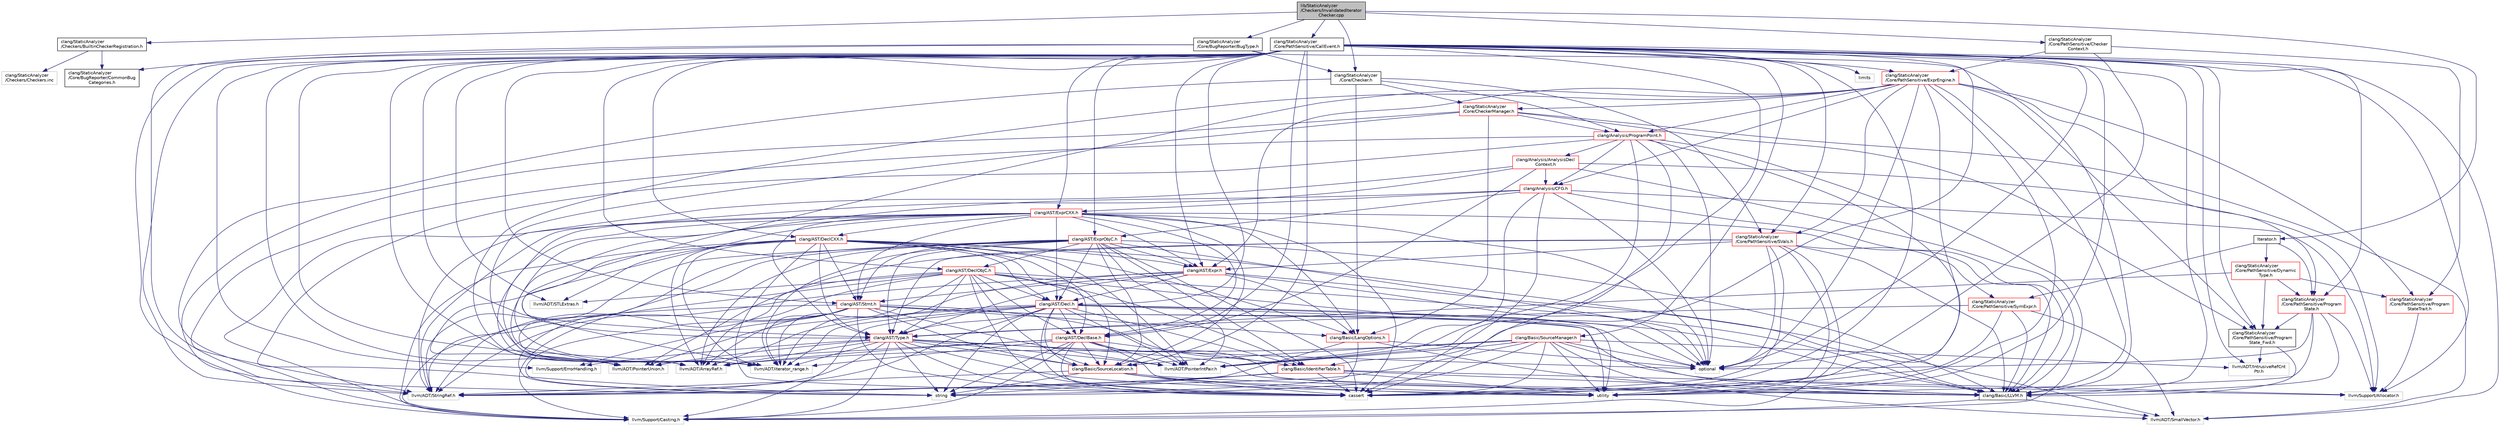 digraph "lib/StaticAnalyzer/Checkers/InvalidatedIteratorChecker.cpp"
{
 // LATEX_PDF_SIZE
  bgcolor="transparent";
  edge [fontname="Helvetica",fontsize="10",labelfontname="Helvetica",labelfontsize="10"];
  node [fontname="Helvetica",fontsize="10",shape=record];
  Node1 [label="lib/StaticAnalyzer\l/Checkers/InvalidatedIterator\lChecker.cpp",height=0.2,width=0.4,color="black", fillcolor="grey75", style="filled", fontcolor="black",tooltip=" "];
  Node1 -> Node2 [color="midnightblue",fontsize="10",style="solid",fontname="Helvetica"];
  Node2 [label="clang/StaticAnalyzer\l/Checkers/BuiltinCheckerRegistration.h",height=0.2,width=0.4,color="black",URL="$BuiltinCheckerRegistration_8h.html",tooltip=" "];
  Node2 -> Node3 [color="midnightblue",fontsize="10",style="solid",fontname="Helvetica"];
  Node3 [label="clang/StaticAnalyzer\l/Core/BugReporter/CommonBug\lCategories.h",height=0.2,width=0.4,color="black",URL="$CommonBugCategories_8h.html",tooltip=" "];
  Node2 -> Node4 [color="midnightblue",fontsize="10",style="solid",fontname="Helvetica"];
  Node4 [label="clang/StaticAnalyzer\l/Checkers/Checkers.inc",height=0.2,width=0.4,color="grey75",tooltip=" "];
  Node1 -> Node5 [color="midnightblue",fontsize="10",style="solid",fontname="Helvetica"];
  Node5 [label="clang/StaticAnalyzer\l/Core/BugReporter/BugType.h",height=0.2,width=0.4,color="black",URL="$BugType_8h.html",tooltip=" "];
  Node5 -> Node6 [color="midnightblue",fontsize="10",style="solid",fontname="Helvetica"];
  Node6 [label="clang/Basic/LLVM.h",height=0.2,width=0.4,color="black",URL="$LLVM_8h.html",tooltip=" "];
  Node6 -> Node7 [color="midnightblue",fontsize="10",style="solid",fontname="Helvetica"];
  Node7 [label="llvm/Support/Casting.h",height=0.2,width=0.4,color="grey75",tooltip=" "];
  Node6 -> Node8 [color="midnightblue",fontsize="10",style="solid",fontname="Helvetica"];
  Node8 [label="llvm/ADT/SmallVector.h",height=0.2,width=0.4,color="grey75",tooltip=" "];
  Node5 -> Node3 [color="midnightblue",fontsize="10",style="solid",fontname="Helvetica"];
  Node5 -> Node9 [color="midnightblue",fontsize="10",style="solid",fontname="Helvetica"];
  Node9 [label="clang/StaticAnalyzer\l/Core/Checker.h",height=0.2,width=0.4,color="black",URL="$Checker_8h.html",tooltip=" "];
  Node9 -> Node10 [color="midnightblue",fontsize="10",style="solid",fontname="Helvetica"];
  Node10 [label="clang/Analysis/ProgramPoint.h",height=0.2,width=0.4,color="red",URL="$ProgramPoint_8h.html",tooltip=" "];
  Node10 -> Node11 [color="midnightblue",fontsize="10",style="solid",fontname="Helvetica"];
  Node11 [label="clang/Analysis/AnalysisDecl\lContext.h",height=0.2,width=0.4,color="red",URL="$AnalysisDeclContext_8h.html",tooltip=" "];
  Node11 -> Node12 [color="midnightblue",fontsize="10",style="solid",fontname="Helvetica"];
  Node12 [label="clang/AST/DeclBase.h",height=0.2,width=0.4,color="red",URL="$DeclBase_8h.html",tooltip=" "];
  Node12 -> Node78 [color="midnightblue",fontsize="10",style="solid",fontname="Helvetica"];
  Node78 [label="clang/Basic/IdentifierTable.h",height=0.2,width=0.4,color="red",URL="$IdentifierTable_8h.html",tooltip=" "];
  Node78 -> Node6 [color="midnightblue",fontsize="10",style="solid",fontname="Helvetica"];
  Node78 -> Node29 [color="midnightblue",fontsize="10",style="solid",fontname="Helvetica"];
  Node29 [label="llvm/ADT/StringRef.h",height=0.2,width=0.4,color="grey75",tooltip=" "];
  Node78 -> Node83 [color="midnightblue",fontsize="10",style="solid",fontname="Helvetica"];
  Node83 [label="llvm/Support/Allocator.h",height=0.2,width=0.4,color="grey75",tooltip=" "];
  Node78 -> Node16 [color="midnightblue",fontsize="10",style="solid",fontname="Helvetica"];
  Node16 [label="cassert",height=0.2,width=0.4,color="grey75",tooltip=" "];
  Node78 -> Node34 [color="midnightblue",fontsize="10",style="solid",fontname="Helvetica"];
  Node34 [label="string",height=0.2,width=0.4,color="grey75",tooltip=" "];
  Node78 -> Node38 [color="midnightblue",fontsize="10",style="solid",fontname="Helvetica"];
  Node38 [label="utility",height=0.2,width=0.4,color="grey75",tooltip=" "];
  Node12 -> Node6 [color="midnightblue",fontsize="10",style="solid",fontname="Helvetica"];
  Node12 -> Node37 [color="midnightblue",fontsize="10",style="solid",fontname="Helvetica"];
  Node37 [label="clang/Basic/SourceLocation.h",height=0.2,width=0.4,color="red",URL="$SourceLocation_8h.html",tooltip=" "];
  Node37 -> Node6 [color="midnightblue",fontsize="10",style="solid",fontname="Helvetica"];
  Node37 -> Node29 [color="midnightblue",fontsize="10",style="solid",fontname="Helvetica"];
  Node37 -> Node16 [color="midnightblue",fontsize="10",style="solid",fontname="Helvetica"];
  Node37 -> Node34 [color="midnightblue",fontsize="10",style="solid",fontname="Helvetica"];
  Node37 -> Node38 [color="midnightblue",fontsize="10",style="solid",fontname="Helvetica"];
  Node12 -> Node44 [color="midnightblue",fontsize="10",style="solid",fontname="Helvetica"];
  Node44 [label="llvm/ADT/ArrayRef.h",height=0.2,width=0.4,color="grey75",tooltip=" "];
  Node12 -> Node54 [color="midnightblue",fontsize="10",style="solid",fontname="Helvetica"];
  Node54 [label="llvm/ADT/PointerIntPair.h",height=0.2,width=0.4,color="grey75",tooltip=" "];
  Node12 -> Node57 [color="midnightblue",fontsize="10",style="solid",fontname="Helvetica"];
  Node57 [label="llvm/ADT/PointerUnion.h",height=0.2,width=0.4,color="grey75",tooltip=" "];
  Node12 -> Node46 [color="midnightblue",fontsize="10",style="solid",fontname="Helvetica"];
  Node46 [label="llvm/ADT/iterator_range.h",height=0.2,width=0.4,color="grey75",tooltip=" "];
  Node12 -> Node7 [color="midnightblue",fontsize="10",style="solid",fontname="Helvetica"];
  Node12 -> Node16 [color="midnightblue",fontsize="10",style="solid",fontname="Helvetica"];
  Node12 -> Node34 [color="midnightblue",fontsize="10",style="solid",fontname="Helvetica"];
  Node12 -> Node38 [color="midnightblue",fontsize="10",style="solid",fontname="Helvetica"];
  Node11 -> Node93 [color="midnightblue",fontsize="10",style="solid",fontname="Helvetica"];
  Node93 [label="clang/Analysis/CFG.h",height=0.2,width=0.4,color="red",URL="$CFG_8h.html",tooltip=" "];
  Node93 -> Node96 [color="midnightblue",fontsize="10",style="solid",fontname="Helvetica"];
  Node96 [label="clang/AST/ExprCXX.h",height=0.2,width=0.4,color="red",URL="$ExprCXX_8h.html",tooltip=" "];
  Node96 -> Node106 [color="midnightblue",fontsize="10",style="solid",fontname="Helvetica"];
  Node106 [label="clang/AST/Decl.h",height=0.2,width=0.4,color="red",URL="$Decl_8h.html",tooltip=" "];
  Node106 -> Node12 [color="midnightblue",fontsize="10",style="solid",fontname="Helvetica"];
  Node106 -> Node20 [color="midnightblue",fontsize="10",style="solid",fontname="Helvetica"];
  Node20 [label="clang/AST/Type.h",height=0.2,width=0.4,color="red",URL="$Type_8h.html",tooltip=" "];
  Node20 -> Node6 [color="midnightblue",fontsize="10",style="solid",fontname="Helvetica"];
  Node20 -> Node37 [color="midnightblue",fontsize="10",style="solid",fontname="Helvetica"];
  Node20 -> Node44 [color="midnightblue",fontsize="10",style="solid",fontname="Helvetica"];
  Node20 -> Node54 [color="midnightblue",fontsize="10",style="solid",fontname="Helvetica"];
  Node20 -> Node57 [color="midnightblue",fontsize="10",style="solid",fontname="Helvetica"];
  Node20 -> Node29 [color="midnightblue",fontsize="10",style="solid",fontname="Helvetica"];
  Node20 -> Node46 [color="midnightblue",fontsize="10",style="solid",fontname="Helvetica"];
  Node20 -> Node7 [color="midnightblue",fontsize="10",style="solid",fontname="Helvetica"];
  Node20 -> Node41 [color="midnightblue",fontsize="10",style="solid",fontname="Helvetica"];
  Node41 [label="llvm/Support/ErrorHandling.h",height=0.2,width=0.4,color="grey75",tooltip=" "];
  Node20 -> Node16 [color="midnightblue",fontsize="10",style="solid",fontname="Helvetica"];
  Node20 -> Node30 [color="midnightblue",fontsize="10",style="solid",fontname="Helvetica"];
  Node30 [label="optional",height=0.2,width=0.4,color="grey75",tooltip=" "];
  Node20 -> Node34 [color="midnightblue",fontsize="10",style="solid",fontname="Helvetica"];
  Node20 -> Node38 [color="midnightblue",fontsize="10",style="solid",fontname="Helvetica"];
  Node106 -> Node78 [color="midnightblue",fontsize="10",style="solid",fontname="Helvetica"];
  Node106 -> Node6 [color="midnightblue",fontsize="10",style="solid",fontname="Helvetica"];
  Node106 -> Node37 [color="midnightblue",fontsize="10",style="solid",fontname="Helvetica"];
  Node106 -> Node44 [color="midnightblue",fontsize="10",style="solid",fontname="Helvetica"];
  Node106 -> Node54 [color="midnightblue",fontsize="10",style="solid",fontname="Helvetica"];
  Node106 -> Node57 [color="midnightblue",fontsize="10",style="solid",fontname="Helvetica"];
  Node106 -> Node29 [color="midnightblue",fontsize="10",style="solid",fontname="Helvetica"];
  Node106 -> Node46 [color="midnightblue",fontsize="10",style="solid",fontname="Helvetica"];
  Node106 -> Node7 [color="midnightblue",fontsize="10",style="solid",fontname="Helvetica"];
  Node106 -> Node16 [color="midnightblue",fontsize="10",style="solid",fontname="Helvetica"];
  Node106 -> Node30 [color="midnightblue",fontsize="10",style="solid",fontname="Helvetica"];
  Node106 -> Node34 [color="midnightblue",fontsize="10",style="solid",fontname="Helvetica"];
  Node106 -> Node38 [color="midnightblue",fontsize="10",style="solid",fontname="Helvetica"];
  Node96 -> Node12 [color="midnightblue",fontsize="10",style="solid",fontname="Helvetica"];
  Node96 -> Node143 [color="midnightblue",fontsize="10",style="solid",fontname="Helvetica"];
  Node143 [label="clang/AST/DeclCXX.h",height=0.2,width=0.4,color="red",URL="$DeclCXX_8h.html",tooltip=" "];
  Node143 -> Node106 [color="midnightblue",fontsize="10",style="solid",fontname="Helvetica"];
  Node143 -> Node12 [color="midnightblue",fontsize="10",style="solid",fontname="Helvetica"];
  Node143 -> Node98 [color="midnightblue",fontsize="10",style="solid",fontname="Helvetica"];
  Node98 [label="clang/AST/Expr.h",height=0.2,width=0.4,color="red",URL="$Expr_8h.html",tooltip=" "];
  Node98 -> Node106 [color="midnightblue",fontsize="10",style="solid",fontname="Helvetica"];
  Node98 -> Node117 [color="midnightblue",fontsize="10",style="solid",fontname="Helvetica"];
  Node117 [label="clang/AST/Stmt.h",height=0.2,width=0.4,color="red",URL="$Stmt_8h.html",tooltip=" "];
  Node117 -> Node78 [color="midnightblue",fontsize="10",style="solid",fontname="Helvetica"];
  Node117 -> Node6 [color="midnightblue",fontsize="10",style="solid",fontname="Helvetica"];
  Node117 -> Node121 [color="midnightblue",fontsize="10",style="solid",fontname="Helvetica"];
  Node121 [label="clang/Basic/LangOptions.h",height=0.2,width=0.4,color="red",URL="$LangOptions_8h.html",tooltip=" "];
  Node121 -> Node6 [color="midnightblue",fontsize="10",style="solid",fontname="Helvetica"];
  Node121 -> Node29 [color="midnightblue",fontsize="10",style="solid",fontname="Helvetica"];
  Node121 -> Node30 [color="midnightblue",fontsize="10",style="solid",fontname="Helvetica"];
  Node121 -> Node34 [color="midnightblue",fontsize="10",style="solid",fontname="Helvetica"];
  Node117 -> Node37 [color="midnightblue",fontsize="10",style="solid",fontname="Helvetica"];
  Node117 -> Node44 [color="midnightblue",fontsize="10",style="solid",fontname="Helvetica"];
  Node117 -> Node54 [color="midnightblue",fontsize="10",style="solid",fontname="Helvetica"];
  Node117 -> Node29 [color="midnightblue",fontsize="10",style="solid",fontname="Helvetica"];
  Node117 -> Node46 [color="midnightblue",fontsize="10",style="solid",fontname="Helvetica"];
  Node117 -> Node7 [color="midnightblue",fontsize="10",style="solid",fontname="Helvetica"];
  Node117 -> Node41 [color="midnightblue",fontsize="10",style="solid",fontname="Helvetica"];
  Node117 -> Node16 [color="midnightblue",fontsize="10",style="solid",fontname="Helvetica"];
  Node117 -> Node30 [color="midnightblue",fontsize="10",style="solid",fontname="Helvetica"];
  Node117 -> Node34 [color="midnightblue",fontsize="10",style="solid",fontname="Helvetica"];
  Node98 -> Node20 [color="midnightblue",fontsize="10",style="solid",fontname="Helvetica"];
  Node98 -> Node121 [color="midnightblue",fontsize="10",style="solid",fontname="Helvetica"];
  Node98 -> Node8 [color="midnightblue",fontsize="10",style="solid",fontname="Helvetica"];
  Node98 -> Node29 [color="midnightblue",fontsize="10",style="solid",fontname="Helvetica"];
  Node98 -> Node46 [color="midnightblue",fontsize="10",style="solid",fontname="Helvetica"];
  Node98 -> Node30 [color="midnightblue",fontsize="10",style="solid",fontname="Helvetica"];
  Node143 -> Node117 [color="midnightblue",fontsize="10",style="solid",fontname="Helvetica"];
  Node143 -> Node20 [color="midnightblue",fontsize="10",style="solid",fontname="Helvetica"];
  Node143 -> Node6 [color="midnightblue",fontsize="10",style="solid",fontname="Helvetica"];
  Node143 -> Node121 [color="midnightblue",fontsize="10",style="solid",fontname="Helvetica"];
  Node143 -> Node37 [color="midnightblue",fontsize="10",style="solid",fontname="Helvetica"];
  Node143 -> Node44 [color="midnightblue",fontsize="10",style="solid",fontname="Helvetica"];
  Node143 -> Node54 [color="midnightblue",fontsize="10",style="solid",fontname="Helvetica"];
  Node143 -> Node57 [color="midnightblue",fontsize="10",style="solid",fontname="Helvetica"];
  Node143 -> Node86 [color="midnightblue",fontsize="10",style="solid",fontname="Helvetica"];
  Node86 [label="llvm/ADT/STLExtras.h",height=0.2,width=0.4,color="grey75",tooltip=" "];
  Node143 -> Node46 [color="midnightblue",fontsize="10",style="solid",fontname="Helvetica"];
  Node143 -> Node7 [color="midnightblue",fontsize="10",style="solid",fontname="Helvetica"];
  Node143 -> Node16 [color="midnightblue",fontsize="10",style="solid",fontname="Helvetica"];
  Node96 -> Node98 [color="midnightblue",fontsize="10",style="solid",fontname="Helvetica"];
  Node96 -> Node117 [color="midnightblue",fontsize="10",style="solid",fontname="Helvetica"];
  Node96 -> Node20 [color="midnightblue",fontsize="10",style="solid",fontname="Helvetica"];
  Node96 -> Node6 [color="midnightblue",fontsize="10",style="solid",fontname="Helvetica"];
  Node96 -> Node121 [color="midnightblue",fontsize="10",style="solid",fontname="Helvetica"];
  Node96 -> Node37 [color="midnightblue",fontsize="10",style="solid",fontname="Helvetica"];
  Node96 -> Node44 [color="midnightblue",fontsize="10",style="solid",fontname="Helvetica"];
  Node96 -> Node57 [color="midnightblue",fontsize="10",style="solid",fontname="Helvetica"];
  Node96 -> Node29 [color="midnightblue",fontsize="10",style="solid",fontname="Helvetica"];
  Node96 -> Node46 [color="midnightblue",fontsize="10",style="solid",fontname="Helvetica"];
  Node96 -> Node7 [color="midnightblue",fontsize="10",style="solid",fontname="Helvetica"];
  Node96 -> Node16 [color="midnightblue",fontsize="10",style="solid",fontname="Helvetica"];
  Node96 -> Node30 [color="midnightblue",fontsize="10",style="solid",fontname="Helvetica"];
  Node93 -> Node178 [color="midnightblue",fontsize="10",style="solid",fontname="Helvetica"];
  Node178 [label="clang/AST/ExprObjC.h",height=0.2,width=0.4,color="red",URL="$ExprObjC_8h.html",tooltip=" "];
  Node178 -> Node106 [color="midnightblue",fontsize="10",style="solid",fontname="Helvetica"];
  Node178 -> Node179 [color="midnightblue",fontsize="10",style="solid",fontname="Helvetica"];
  Node179 [label="clang/AST/DeclObjC.h",height=0.2,width=0.4,color="red",URL="$DeclObjC_8h.html",tooltip=" "];
  Node179 -> Node106 [color="midnightblue",fontsize="10",style="solid",fontname="Helvetica"];
  Node179 -> Node12 [color="midnightblue",fontsize="10",style="solid",fontname="Helvetica"];
  Node179 -> Node20 [color="midnightblue",fontsize="10",style="solid",fontname="Helvetica"];
  Node179 -> Node78 [color="midnightblue",fontsize="10",style="solid",fontname="Helvetica"];
  Node179 -> Node6 [color="midnightblue",fontsize="10",style="solid",fontname="Helvetica"];
  Node179 -> Node37 [color="midnightblue",fontsize="10",style="solid",fontname="Helvetica"];
  Node179 -> Node44 [color="midnightblue",fontsize="10",style="solid",fontname="Helvetica"];
  Node179 -> Node54 [color="midnightblue",fontsize="10",style="solid",fontname="Helvetica"];
  Node179 -> Node86 [color="midnightblue",fontsize="10",style="solid",fontname="Helvetica"];
  Node179 -> Node29 [color="midnightblue",fontsize="10",style="solid",fontname="Helvetica"];
  Node179 -> Node46 [color="midnightblue",fontsize="10",style="solid",fontname="Helvetica"];
  Node179 -> Node16 [color="midnightblue",fontsize="10",style="solid",fontname="Helvetica"];
  Node179 -> Node34 [color="midnightblue",fontsize="10",style="solid",fontname="Helvetica"];
  Node179 -> Node38 [color="midnightblue",fontsize="10",style="solid",fontname="Helvetica"];
  Node178 -> Node98 [color="midnightblue",fontsize="10",style="solid",fontname="Helvetica"];
  Node178 -> Node117 [color="midnightblue",fontsize="10",style="solid",fontname="Helvetica"];
  Node178 -> Node20 [color="midnightblue",fontsize="10",style="solid",fontname="Helvetica"];
  Node178 -> Node78 [color="midnightblue",fontsize="10",style="solid",fontname="Helvetica"];
  Node178 -> Node6 [color="midnightblue",fontsize="10",style="solid",fontname="Helvetica"];
  Node178 -> Node37 [color="midnightblue",fontsize="10",style="solid",fontname="Helvetica"];
  Node178 -> Node44 [color="midnightblue",fontsize="10",style="solid",fontname="Helvetica"];
  Node178 -> Node54 [color="midnightblue",fontsize="10",style="solid",fontname="Helvetica"];
  Node178 -> Node57 [color="midnightblue",fontsize="10",style="solid",fontname="Helvetica"];
  Node178 -> Node29 [color="midnightblue",fontsize="10",style="solid",fontname="Helvetica"];
  Node178 -> Node46 [color="midnightblue",fontsize="10",style="solid",fontname="Helvetica"];
  Node178 -> Node7 [color="midnightblue",fontsize="10",style="solid",fontname="Helvetica"];
  Node178 -> Node16 [color="midnightblue",fontsize="10",style="solid",fontname="Helvetica"];
  Node178 -> Node30 [color="midnightblue",fontsize="10",style="solid",fontname="Helvetica"];
  Node93 -> Node6 [color="midnightblue",fontsize="10",style="solid",fontname="Helvetica"];
  Node93 -> Node54 [color="midnightblue",fontsize="10",style="solid",fontname="Helvetica"];
  Node93 -> Node46 [color="midnightblue",fontsize="10",style="solid",fontname="Helvetica"];
  Node93 -> Node83 [color="midnightblue",fontsize="10",style="solid",fontname="Helvetica"];
  Node93 -> Node16 [color="midnightblue",fontsize="10",style="solid",fontname="Helvetica"];
  Node93 -> Node30 [color="midnightblue",fontsize="10",style="solid",fontname="Helvetica"];
  Node11 -> Node6 [color="midnightblue",fontsize="10",style="solid",fontname="Helvetica"];
  Node11 -> Node29 [color="midnightblue",fontsize="10",style="solid",fontname="Helvetica"];
  Node11 -> Node46 [color="midnightblue",fontsize="10",style="solid",fontname="Helvetica"];
  Node11 -> Node83 [color="midnightblue",fontsize="10",style="solid",fontname="Helvetica"];
  Node10 -> Node93 [color="midnightblue",fontsize="10",style="solid",fontname="Helvetica"];
  Node10 -> Node54 [color="midnightblue",fontsize="10",style="solid",fontname="Helvetica"];
  Node10 -> Node29 [color="midnightblue",fontsize="10",style="solid",fontname="Helvetica"];
  Node10 -> Node7 [color="midnightblue",fontsize="10",style="solid",fontname="Helvetica"];
  Node10 -> Node16 [color="midnightblue",fontsize="10",style="solid",fontname="Helvetica"];
  Node10 -> Node30 [color="midnightblue",fontsize="10",style="solid",fontname="Helvetica"];
  Node10 -> Node34 [color="midnightblue",fontsize="10",style="solid",fontname="Helvetica"];
  Node10 -> Node38 [color="midnightblue",fontsize="10",style="solid",fontname="Helvetica"];
  Node9 -> Node121 [color="midnightblue",fontsize="10",style="solid",fontname="Helvetica"];
  Node9 -> Node186 [color="midnightblue",fontsize="10",style="solid",fontname="Helvetica"];
  Node186 [label="clang/StaticAnalyzer\l/Core/CheckerManager.h",height=0.2,width=0.4,color="red",URL="$CheckerManager_8h.html",tooltip=" "];
  Node186 -> Node10 [color="midnightblue",fontsize="10",style="solid",fontname="Helvetica"];
  Node186 -> Node121 [color="midnightblue",fontsize="10",style="solid",fontname="Helvetica"];
  Node186 -> Node187 [color="midnightblue",fontsize="10",style="solid",fontname="Helvetica"];
  Node187 [label="clang/StaticAnalyzer\l/Core/PathSensitive/Program\lState_Fwd.h",height=0.2,width=0.4,color="black",URL="$ProgramState__Fwd_8h.html",tooltip=" "];
  Node187 -> Node6 [color="midnightblue",fontsize="10",style="solid",fontname="Helvetica"];
  Node187 -> Node28 [color="midnightblue",fontsize="10",style="solid",fontname="Helvetica"];
  Node28 [label="llvm/ADT/IntrusiveRefCnt\lPtr.h",height=0.2,width=0.4,color="grey75",tooltip=" "];
  Node186 -> Node44 [color="midnightblue",fontsize="10",style="solid",fontname="Helvetica"];
  Node186 -> Node8 [color="midnightblue",fontsize="10",style="solid",fontname="Helvetica"];
  Node186 -> Node29 [color="midnightblue",fontsize="10",style="solid",fontname="Helvetica"];
  Node9 -> Node190 [color="midnightblue",fontsize="10",style="solid",fontname="Helvetica"];
  Node190 [label="clang/StaticAnalyzer\l/Core/PathSensitive/SVals.h",height=0.2,width=0.4,color="red",URL="$SVals_8h.html",tooltip=" "];
  Node190 -> Node98 [color="midnightblue",fontsize="10",style="solid",fontname="Helvetica"];
  Node190 -> Node20 [color="midnightblue",fontsize="10",style="solid",fontname="Helvetica"];
  Node190 -> Node6 [color="midnightblue",fontsize="10",style="solid",fontname="Helvetica"];
  Node190 -> Node191 [color="midnightblue",fontsize="10",style="solid",fontname="Helvetica"];
  Node191 [label="clang/StaticAnalyzer\l/Core/PathSensitive/SymExpr.h",height=0.2,width=0.4,color="red",URL="$SymExpr_8h.html",tooltip=" "];
  Node191 -> Node20 [color="midnightblue",fontsize="10",style="solid",fontname="Helvetica"];
  Node191 -> Node6 [color="midnightblue",fontsize="10",style="solid",fontname="Helvetica"];
  Node191 -> Node8 [color="midnightblue",fontsize="10",style="solid",fontname="Helvetica"];
  Node191 -> Node16 [color="midnightblue",fontsize="10",style="solid",fontname="Helvetica"];
  Node190 -> Node57 [color="midnightblue",fontsize="10",style="solid",fontname="Helvetica"];
  Node190 -> Node7 [color="midnightblue",fontsize="10",style="solid",fontname="Helvetica"];
  Node190 -> Node16 [color="midnightblue",fontsize="10",style="solid",fontname="Helvetica"];
  Node190 -> Node30 [color="midnightblue",fontsize="10",style="solid",fontname="Helvetica"];
  Node190 -> Node38 [color="midnightblue",fontsize="10",style="solid",fontname="Helvetica"];
  Node9 -> Node7 [color="midnightblue",fontsize="10",style="solid",fontname="Helvetica"];
  Node5 -> Node34 [color="midnightblue",fontsize="10",style="solid",fontname="Helvetica"];
  Node1 -> Node9 [color="midnightblue",fontsize="10",style="solid",fontname="Helvetica"];
  Node1 -> Node202 [color="midnightblue",fontsize="10",style="solid",fontname="Helvetica"];
  Node202 [label="clang/StaticAnalyzer\l/Core/PathSensitive/CallEvent.h",height=0.2,width=0.4,color="black",URL="$CallEvent_8h.html",tooltip=" "];
  Node202 -> Node106 [color="midnightblue",fontsize="10",style="solid",fontname="Helvetica"];
  Node202 -> Node12 [color="midnightblue",fontsize="10",style="solid",fontname="Helvetica"];
  Node202 -> Node143 [color="midnightblue",fontsize="10",style="solid",fontname="Helvetica"];
  Node202 -> Node179 [color="midnightblue",fontsize="10",style="solid",fontname="Helvetica"];
  Node202 -> Node98 [color="midnightblue",fontsize="10",style="solid",fontname="Helvetica"];
  Node202 -> Node96 [color="midnightblue",fontsize="10",style="solid",fontname="Helvetica"];
  Node202 -> Node178 [color="midnightblue",fontsize="10",style="solid",fontname="Helvetica"];
  Node202 -> Node117 [color="midnightblue",fontsize="10",style="solid",fontname="Helvetica"];
  Node202 -> Node20 [color="midnightblue",fontsize="10",style="solid",fontname="Helvetica"];
  Node202 -> Node78 [color="midnightblue",fontsize="10",style="solid",fontname="Helvetica"];
  Node202 -> Node6 [color="midnightblue",fontsize="10",style="solid",fontname="Helvetica"];
  Node202 -> Node37 [color="midnightblue",fontsize="10",style="solid",fontname="Helvetica"];
  Node202 -> Node203 [color="midnightblue",fontsize="10",style="solid",fontname="Helvetica"];
  Node203 [label="clang/Basic/SourceManager.h",height=0.2,width=0.4,color="red",URL="$SourceManager_8h.html",tooltip=" "];
  Node203 -> Node37 [color="midnightblue",fontsize="10",style="solid",fontname="Helvetica"];
  Node203 -> Node44 [color="midnightblue",fontsize="10",style="solid",fontname="Helvetica"];
  Node203 -> Node28 [color="midnightblue",fontsize="10",style="solid",fontname="Helvetica"];
  Node203 -> Node54 [color="midnightblue",fontsize="10",style="solid",fontname="Helvetica"];
  Node203 -> Node8 [color="midnightblue",fontsize="10",style="solid",fontname="Helvetica"];
  Node203 -> Node29 [color="midnightblue",fontsize="10",style="solid",fontname="Helvetica"];
  Node203 -> Node83 [color="midnightblue",fontsize="10",style="solid",fontname="Helvetica"];
  Node203 -> Node16 [color="midnightblue",fontsize="10",style="solid",fontname="Helvetica"];
  Node203 -> Node30 [color="midnightblue",fontsize="10",style="solid",fontname="Helvetica"];
  Node203 -> Node34 [color="midnightblue",fontsize="10",style="solid",fontname="Helvetica"];
  Node203 -> Node38 [color="midnightblue",fontsize="10",style="solid",fontname="Helvetica"];
  Node202 -> Node218 [color="midnightblue",fontsize="10",style="solid",fontname="Helvetica"];
  Node218 [label="clang/StaticAnalyzer\l/Core/PathSensitive/ExprEngine.h",height=0.2,width=0.4,color="red",URL="$ExprEngine_8h.html",tooltip=" "];
  Node218 -> Node98 [color="midnightblue",fontsize="10",style="solid",fontname="Helvetica"];
  Node218 -> Node20 [color="midnightblue",fontsize="10",style="solid",fontname="Helvetica"];
  Node218 -> Node93 [color="midnightblue",fontsize="10",style="solid",fontname="Helvetica"];
  Node218 -> Node10 [color="midnightblue",fontsize="10",style="solid",fontname="Helvetica"];
  Node218 -> Node6 [color="midnightblue",fontsize="10",style="solid",fontname="Helvetica"];
  Node218 -> Node186 [color="midnightblue",fontsize="10",style="solid",fontname="Helvetica"];
  Node218 -> Node248 [color="midnightblue",fontsize="10",style="solid",fontname="Helvetica"];
  Node248 [label="clang/StaticAnalyzer\l/Core/PathSensitive/Program\lState.h",height=0.2,width=0.4,color="red",URL="$ProgramState_8h.html",tooltip=" "];
  Node248 -> Node6 [color="midnightblue",fontsize="10",style="solid",fontname="Helvetica"];
  Node248 -> Node187 [color="midnightblue",fontsize="10",style="solid",fontname="Helvetica"];
  Node248 -> Node83 [color="midnightblue",fontsize="10",style="solid",fontname="Helvetica"];
  Node248 -> Node30 [color="midnightblue",fontsize="10",style="solid",fontname="Helvetica"];
  Node248 -> Node38 [color="midnightblue",fontsize="10",style="solid",fontname="Helvetica"];
  Node218 -> Node254 [color="midnightblue",fontsize="10",style="solid",fontname="Helvetica"];
  Node254 [label="clang/StaticAnalyzer\l/Core/PathSensitive/Program\lStateTrait.h",height=0.2,width=0.4,color="red",URL="$ProgramStateTrait_8h.html",tooltip=" "];
  Node254 -> Node83 [color="midnightblue",fontsize="10",style="solid",fontname="Helvetica"];
  Node218 -> Node187 [color="midnightblue",fontsize="10",style="solid",fontname="Helvetica"];
  Node218 -> Node190 [color="midnightblue",fontsize="10",style="solid",fontname="Helvetica"];
  Node218 -> Node44 [color="midnightblue",fontsize="10",style="solid",fontname="Helvetica"];
  Node218 -> Node16 [color="midnightblue",fontsize="10",style="solid",fontname="Helvetica"];
  Node218 -> Node30 [color="midnightblue",fontsize="10",style="solid",fontname="Helvetica"];
  Node218 -> Node38 [color="midnightblue",fontsize="10",style="solid",fontname="Helvetica"];
  Node202 -> Node248 [color="midnightblue",fontsize="10",style="solid",fontname="Helvetica"];
  Node202 -> Node187 [color="midnightblue",fontsize="10",style="solid",fontname="Helvetica"];
  Node202 -> Node190 [color="midnightblue",fontsize="10",style="solid",fontname="Helvetica"];
  Node202 -> Node44 [color="midnightblue",fontsize="10",style="solid",fontname="Helvetica"];
  Node202 -> Node28 [color="midnightblue",fontsize="10",style="solid",fontname="Helvetica"];
  Node202 -> Node54 [color="midnightblue",fontsize="10",style="solid",fontname="Helvetica"];
  Node202 -> Node57 [color="midnightblue",fontsize="10",style="solid",fontname="Helvetica"];
  Node202 -> Node86 [color="midnightblue",fontsize="10",style="solid",fontname="Helvetica"];
  Node202 -> Node8 [color="midnightblue",fontsize="10",style="solid",fontname="Helvetica"];
  Node202 -> Node29 [color="midnightblue",fontsize="10",style="solid",fontname="Helvetica"];
  Node202 -> Node46 [color="midnightblue",fontsize="10",style="solid",fontname="Helvetica"];
  Node202 -> Node83 [color="midnightblue",fontsize="10",style="solid",fontname="Helvetica"];
  Node202 -> Node7 [color="midnightblue",fontsize="10",style="solid",fontname="Helvetica"];
  Node202 -> Node41 [color="midnightblue",fontsize="10",style="solid",fontname="Helvetica"];
  Node202 -> Node16 [color="midnightblue",fontsize="10",style="solid",fontname="Helvetica"];
  Node202 -> Node48 [color="midnightblue",fontsize="10",style="solid",fontname="Helvetica"];
  Node48 [label="limits",height=0.2,width=0.4,color="grey75",tooltip=" "];
  Node202 -> Node30 [color="midnightblue",fontsize="10",style="solid",fontname="Helvetica"];
  Node202 -> Node38 [color="midnightblue",fontsize="10",style="solid",fontname="Helvetica"];
  Node1 -> Node272 [color="midnightblue",fontsize="10",style="solid",fontname="Helvetica"];
  Node272 [label="clang/StaticAnalyzer\l/Core/PathSensitive/Checker\lContext.h",height=0.2,width=0.4,color="black",URL="$CheckerContext_8h.html",tooltip=" "];
  Node272 -> Node218 [color="midnightblue",fontsize="10",style="solid",fontname="Helvetica"];
  Node272 -> Node254 [color="midnightblue",fontsize="10",style="solid",fontname="Helvetica"];
  Node272 -> Node30 [color="midnightblue",fontsize="10",style="solid",fontname="Helvetica"];
  Node1 -> Node273 [color="midnightblue",fontsize="10",style="solid",fontname="Helvetica"];
  Node273 [label="Iterator.h",height=0.2,width=0.4,color="black",URL="$Iterator_8h.html",tooltip=" "];
  Node273 -> Node274 [color="midnightblue",fontsize="10",style="solid",fontname="Helvetica"];
  Node274 [label="clang/StaticAnalyzer\l/Core/PathSensitive/Dynamic\lType.h",height=0.2,width=0.4,color="red",URL="$DynamicType_8h.html",tooltip=" "];
  Node274 -> Node20 [color="midnightblue",fontsize="10",style="solid",fontname="Helvetica"];
  Node274 -> Node248 [color="midnightblue",fontsize="10",style="solid",fontname="Helvetica"];
  Node274 -> Node254 [color="midnightblue",fontsize="10",style="solid",fontname="Helvetica"];
  Node274 -> Node187 [color="midnightblue",fontsize="10",style="solid",fontname="Helvetica"];
  Node273 -> Node248 [color="midnightblue",fontsize="10",style="solid",fontname="Helvetica"];
  Node273 -> Node191 [color="midnightblue",fontsize="10",style="solid",fontname="Helvetica"];
}
